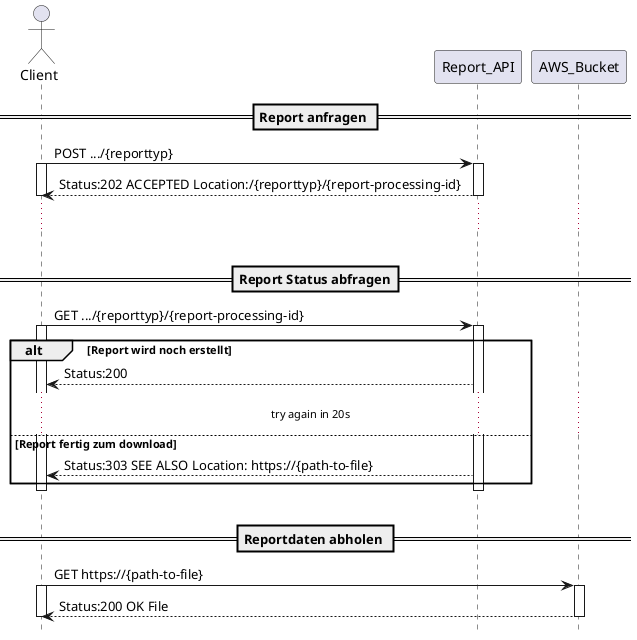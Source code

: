 @startuml

hide footbox

actor Client as client
participant "Report_API" as rep
participant "AWS_Bucket" as aws

== Report anfragen ==
client -> rep: POST .../{reporttyp}
activate rep
activate client
rep --> client: Status:202 ACCEPTED Location:/{reporttyp}/{report-processing-id}
deactivate rep
deactivate client
...
|||

== Report Status abfragen==
client -> rep: GET .../{reporttyp}/{report-processing-id}
activate rep
activate client
alt Report wird noch erstellt
rep --> client: Status:200
... try again in 20s ...
else Report fertig zum download
rep --> client: Status:303 SEE ALSO Location: https://{path-to-file}
end
deactivate rep
deactivate client
|||

== Reportdaten abholen ==
client -> aws: GET https://{path-to-file}
activate aws
activate client
aws --> client: Status:200 OK File
deactivate aws
deactivate client

@enduml
